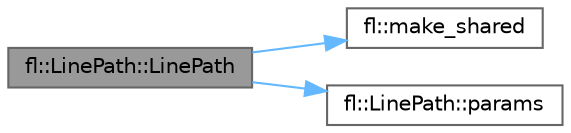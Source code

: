 digraph "fl::LinePath::LinePath"
{
 // INTERACTIVE_SVG=YES
 // LATEX_PDF_SIZE
  bgcolor="transparent";
  edge [fontname=Helvetica,fontsize=10,labelfontname=Helvetica,labelfontsize=10];
  node [fontname=Helvetica,fontsize=10,shape=box,height=0.2,width=0.4];
  rankdir="LR";
  Node1 [id="Node000001",label="fl::LinePath::LinePath",height=0.2,width=0.4,color="gray40", fillcolor="grey60", style="filled", fontcolor="black",tooltip=" "];
  Node1 -> Node2 [id="edge1_Node000001_Node000002",color="steelblue1",style="solid",tooltip=" "];
  Node2 [id="Node000002",label="fl::make_shared",height=0.2,width=0.4,color="grey40", fillcolor="white", style="filled",URL="$d4/d36/namespacefl_a87ae8a24cc8b709a64f39370e71846af.html#a87ae8a24cc8b709a64f39370e71846af",tooltip=" "];
  Node1 -> Node3 [id="edge2_Node000001_Node000003",color="steelblue1",style="solid",tooltip=" "];
  Node3 [id="Node000003",label="fl::LinePath::params",height=0.2,width=0.4,color="grey40", fillcolor="white", style="filled",URL="$d3/da9/classfl_1_1_line_path_ad0e7255e91904a775c0f441a29b0f654.html#ad0e7255e91904a775c0f441a29b0f654",tooltip=" "];
}
